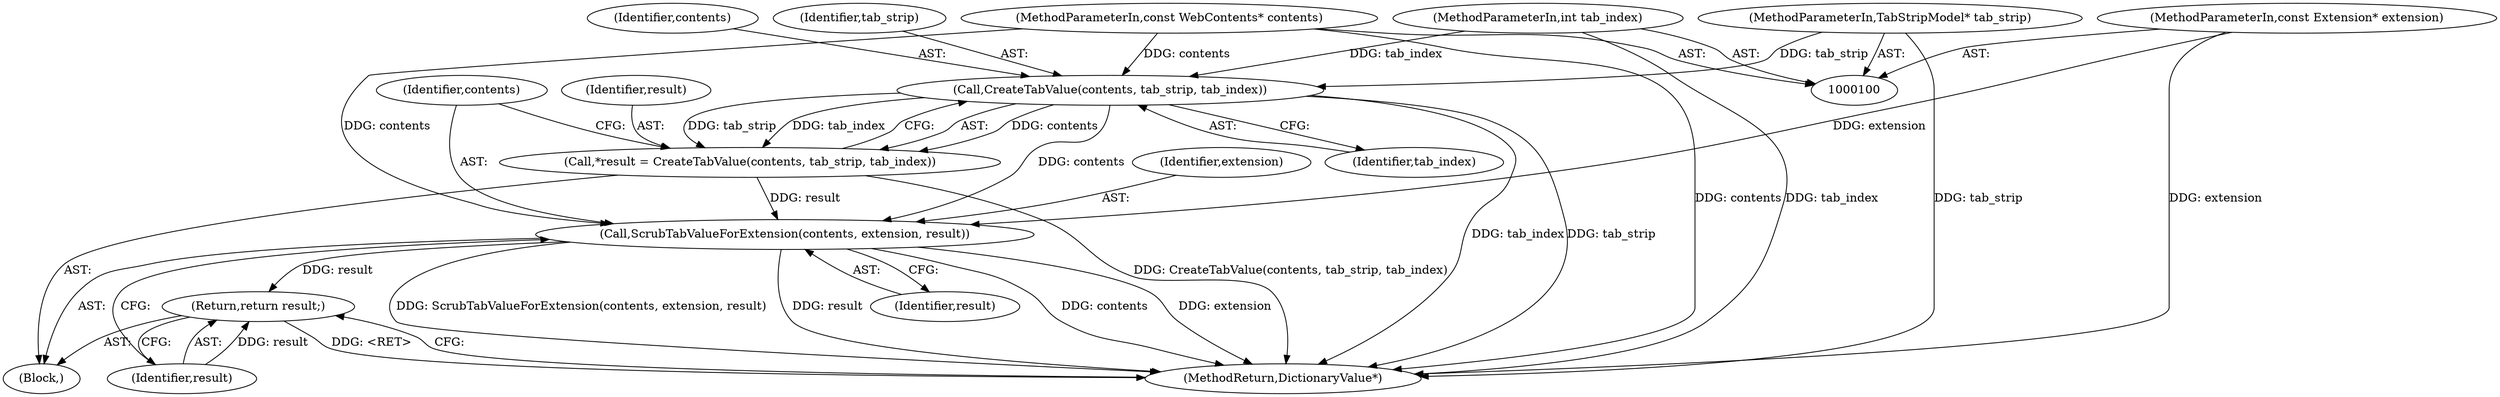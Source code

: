 digraph "0_Chrome_f7ae1f7a918f1973dca241a7a23169906eaf4fe3_7@pointer" {
"1000113" [label="(Call,ScrubTabValueForExtension(contents, extension, result))"];
"1000109" [label="(Call,CreateTabValue(contents, tab_strip, tab_index))"];
"1000101" [label="(MethodParameterIn,const WebContents* contents)"];
"1000102" [label="(MethodParameterIn,TabStripModel* tab_strip)"];
"1000103" [label="(MethodParameterIn,int tab_index)"];
"1000104" [label="(MethodParameterIn,const Extension* extension)"];
"1000107" [label="(Call,*result = CreateTabValue(contents, tab_strip, tab_index))"];
"1000117" [label="(Return,return result;)"];
"1000104" [label="(MethodParameterIn,const Extension* extension)"];
"1000118" [label="(Identifier,result)"];
"1000110" [label="(Identifier,contents)"];
"1000107" [label="(Call,*result = CreateTabValue(contents, tab_strip, tab_index))"];
"1000103" [label="(MethodParameterIn,int tab_index)"];
"1000112" [label="(Identifier,tab_index)"];
"1000111" [label="(Identifier,tab_strip)"];
"1000116" [label="(Identifier,result)"];
"1000117" [label="(Return,return result;)"];
"1000109" [label="(Call,CreateTabValue(contents, tab_strip, tab_index))"];
"1000108" [label="(Identifier,result)"];
"1000119" [label="(MethodReturn,DictionaryValue*)"];
"1000102" [label="(MethodParameterIn,TabStripModel* tab_strip)"];
"1000113" [label="(Call,ScrubTabValueForExtension(contents, extension, result))"];
"1000105" [label="(Block,)"];
"1000115" [label="(Identifier,extension)"];
"1000101" [label="(MethodParameterIn,const WebContents* contents)"];
"1000114" [label="(Identifier,contents)"];
"1000113" -> "1000105"  [label="AST: "];
"1000113" -> "1000116"  [label="CFG: "];
"1000114" -> "1000113"  [label="AST: "];
"1000115" -> "1000113"  [label="AST: "];
"1000116" -> "1000113"  [label="AST: "];
"1000118" -> "1000113"  [label="CFG: "];
"1000113" -> "1000119"  [label="DDG: contents"];
"1000113" -> "1000119"  [label="DDG: extension"];
"1000113" -> "1000119"  [label="DDG: ScrubTabValueForExtension(contents, extension, result)"];
"1000113" -> "1000119"  [label="DDG: result"];
"1000109" -> "1000113"  [label="DDG: contents"];
"1000101" -> "1000113"  [label="DDG: contents"];
"1000104" -> "1000113"  [label="DDG: extension"];
"1000107" -> "1000113"  [label="DDG: result"];
"1000113" -> "1000117"  [label="DDG: result"];
"1000109" -> "1000107"  [label="AST: "];
"1000109" -> "1000112"  [label="CFG: "];
"1000110" -> "1000109"  [label="AST: "];
"1000111" -> "1000109"  [label="AST: "];
"1000112" -> "1000109"  [label="AST: "];
"1000107" -> "1000109"  [label="CFG: "];
"1000109" -> "1000119"  [label="DDG: tab_index"];
"1000109" -> "1000119"  [label="DDG: tab_strip"];
"1000109" -> "1000107"  [label="DDG: contents"];
"1000109" -> "1000107"  [label="DDG: tab_strip"];
"1000109" -> "1000107"  [label="DDG: tab_index"];
"1000101" -> "1000109"  [label="DDG: contents"];
"1000102" -> "1000109"  [label="DDG: tab_strip"];
"1000103" -> "1000109"  [label="DDG: tab_index"];
"1000101" -> "1000100"  [label="AST: "];
"1000101" -> "1000119"  [label="DDG: contents"];
"1000102" -> "1000100"  [label="AST: "];
"1000102" -> "1000119"  [label="DDG: tab_strip"];
"1000103" -> "1000100"  [label="AST: "];
"1000103" -> "1000119"  [label="DDG: tab_index"];
"1000104" -> "1000100"  [label="AST: "];
"1000104" -> "1000119"  [label="DDG: extension"];
"1000107" -> "1000105"  [label="AST: "];
"1000108" -> "1000107"  [label="AST: "];
"1000114" -> "1000107"  [label="CFG: "];
"1000107" -> "1000119"  [label="DDG: CreateTabValue(contents, tab_strip, tab_index)"];
"1000117" -> "1000105"  [label="AST: "];
"1000117" -> "1000118"  [label="CFG: "];
"1000118" -> "1000117"  [label="AST: "];
"1000119" -> "1000117"  [label="CFG: "];
"1000117" -> "1000119"  [label="DDG: <RET>"];
"1000118" -> "1000117"  [label="DDG: result"];
}

